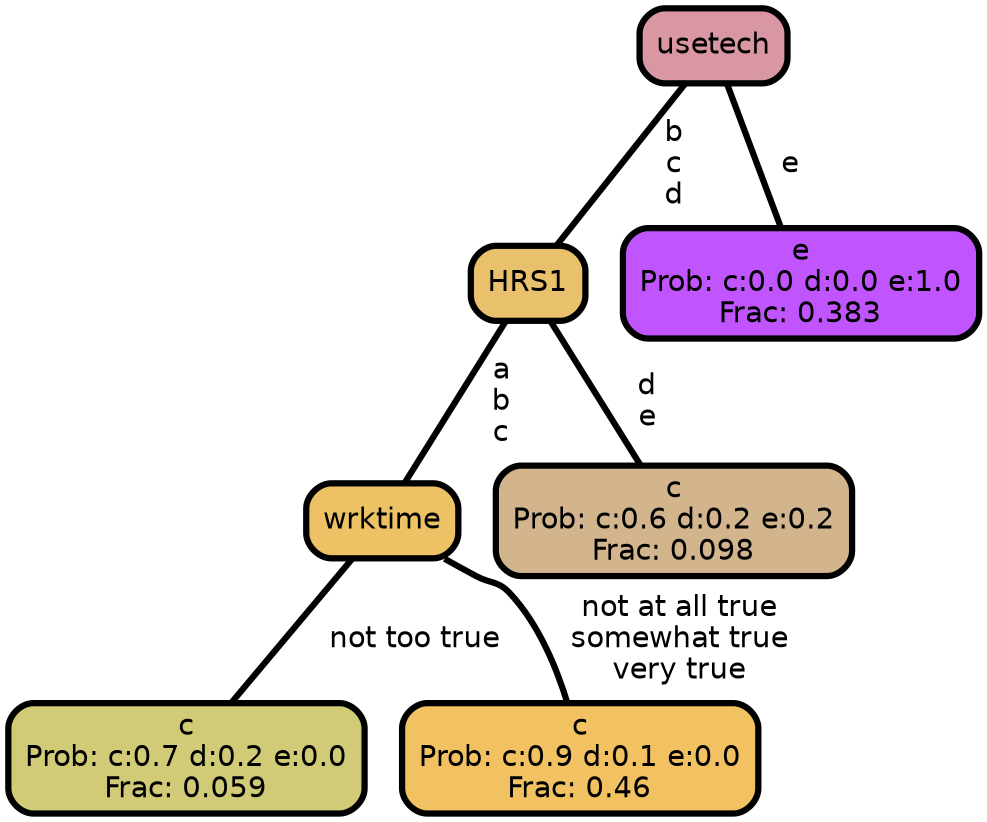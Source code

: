 graph Tree {
node [shape=box, style="filled, rounded",color="black",penwidth="3",fontcolor="black",                 fontname=helvetica] ;
graph [ranksep="0 equally", splines=straight,                 bgcolor=transparent, dpi=200] ;
edge [fontname=helvetica, color=black] ;
0 [label="c
Prob: c:0.7 d:0.2 e:0.0
Frac: 0.059", fillcolor="#d1cb77"] ;
1 [label="wrktime", fillcolor="#edc264"] ;
2 [label="c
Prob: c:0.9 d:0.1 e:0.0
Frac: 0.46", fillcolor="#f1c162"] ;
3 [label="HRS1", fillcolor="#e9c06b"] ;
4 [label="c
Prob: c:0.6 d:0.2 e:0.2
Frac: 0.098", fillcolor="#d2b48d"] ;
5 [label="usetech", fillcolor="#d997a3"] ;
6 [label="e
Prob: c:0.0 d:0.0 e:1.0
Frac: 0.383", fillcolor="#c155fd"] ;
1 -- 0 [label=" not too true",penwidth=3] ;
1 -- 2 [label=" not at all true\n somewhat true\n very true",penwidth=3] ;
3 -- 1 [label=" a\n b\n c",penwidth=3] ;
3 -- 4 [label=" d\n e",penwidth=3] ;
5 -- 3 [label=" b\n c\n d",penwidth=3] ;
5 -- 6 [label=" e",penwidth=3] ;
{rank = same;}}